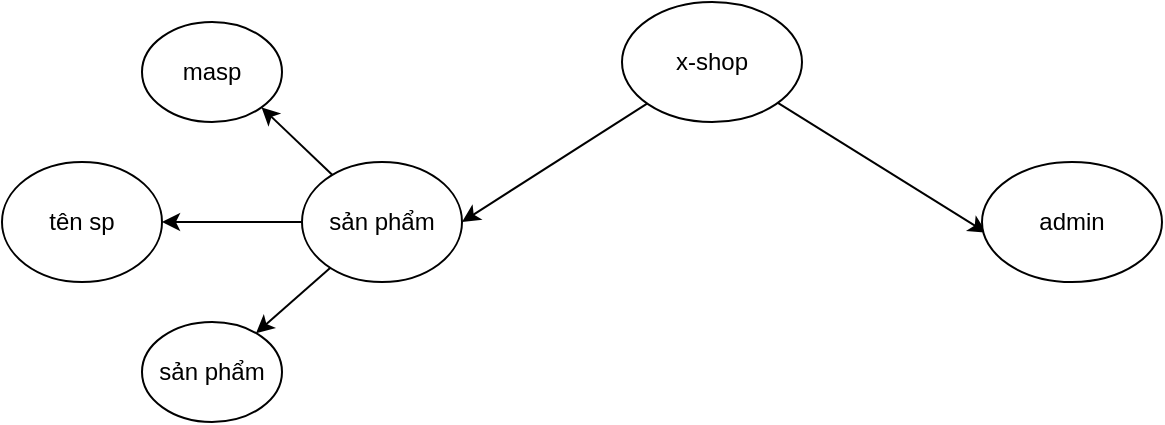 <mxfile version="20.8.3" type="device"><diagram id="R2lEEEUBdFMjLlhIrx00" name="Page-1"><mxGraphModel dx="690" dy="402" grid="1" gridSize="10" guides="1" tooltips="1" connect="1" arrows="1" fold="1" page="1" pageScale="1" pageWidth="850" pageHeight="1100" math="0" shadow="0" extFonts="Permanent Marker^https://fonts.googleapis.com/css?family=Permanent+Marker"><root><mxCell id="0"/><mxCell id="1" parent="0"/><mxCell id="o5QuBnMmJLbh4r6FL-ts-14" style="edgeStyle=none;rounded=0;orthogonalLoop=1;jettySize=auto;html=1;entryX=1;entryY=0.5;entryDx=0;entryDy=0;" edge="1" parent="1" source="o5QuBnMmJLbh4r6FL-ts-2" target="o5QuBnMmJLbh4r6FL-ts-3"><mxGeometry relative="1" as="geometry"/></mxCell><mxCell id="o5QuBnMmJLbh4r6FL-ts-15" style="edgeStyle=none;rounded=0;orthogonalLoop=1;jettySize=auto;html=1;entryX=0.025;entryY=0.59;entryDx=0;entryDy=0;entryPerimeter=0;" edge="1" parent="1" source="o5QuBnMmJLbh4r6FL-ts-2" target="o5QuBnMmJLbh4r6FL-ts-4"><mxGeometry relative="1" as="geometry"/></mxCell><mxCell id="o5QuBnMmJLbh4r6FL-ts-2" value="x-shop" style="ellipse;whiteSpace=wrap;html=1;" vertex="1" parent="1"><mxGeometry x="360" y="100" width="90" height="60" as="geometry"/></mxCell><mxCell id="o5QuBnMmJLbh4r6FL-ts-11" value="" style="edgeStyle=orthogonalEdgeStyle;rounded=0;orthogonalLoop=1;jettySize=auto;html=1;" edge="1" parent="1" source="o5QuBnMmJLbh4r6FL-ts-3" target="o5QuBnMmJLbh4r6FL-ts-10"><mxGeometry relative="1" as="geometry"><Array as="points"><mxPoint x="200" y="210"/><mxPoint x="200" y="210"/></Array></mxGeometry></mxCell><mxCell id="o5QuBnMmJLbh4r6FL-ts-13" style="edgeStyle=none;rounded=0;orthogonalLoop=1;jettySize=auto;html=1;entryX=1;entryY=1;entryDx=0;entryDy=0;" edge="1" parent="1" source="o5QuBnMmJLbh4r6FL-ts-3" target="o5QuBnMmJLbh4r6FL-ts-8"><mxGeometry relative="1" as="geometry"/></mxCell><mxCell id="o5QuBnMmJLbh4r6FL-ts-17" style="edgeStyle=none;rounded=0;orthogonalLoop=1;jettySize=auto;html=1;" edge="1" parent="1" source="o5QuBnMmJLbh4r6FL-ts-3" target="o5QuBnMmJLbh4r6FL-ts-16"><mxGeometry relative="1" as="geometry"/></mxCell><mxCell id="o5QuBnMmJLbh4r6FL-ts-3" value="sản phẩm" style="ellipse;whiteSpace=wrap;html=1;direction=east;" vertex="1" parent="1"><mxGeometry x="200" y="180" width="80" height="60" as="geometry"/></mxCell><mxCell id="o5QuBnMmJLbh4r6FL-ts-4" value="admin" style="ellipse;whiteSpace=wrap;html=1;" vertex="1" parent="1"><mxGeometry x="540" y="180" width="90" height="60" as="geometry"/></mxCell><mxCell id="o5QuBnMmJLbh4r6FL-ts-8" value="masp" style="ellipse;whiteSpace=wrap;html=1;" vertex="1" parent="1"><mxGeometry x="120" y="110" width="70" height="50" as="geometry"/></mxCell><mxCell id="o5QuBnMmJLbh4r6FL-ts-10" value="tên sp" style="ellipse;whiteSpace=wrap;html=1;" vertex="1" parent="1"><mxGeometry x="50" y="180" width="80" height="60" as="geometry"/></mxCell><mxCell id="o5QuBnMmJLbh4r6FL-ts-16" value="sản phẩm" style="ellipse;whiteSpace=wrap;html=1;direction=east;" vertex="1" parent="1"><mxGeometry x="120" y="260" width="70" height="50" as="geometry"/></mxCell></root></mxGraphModel></diagram></mxfile>